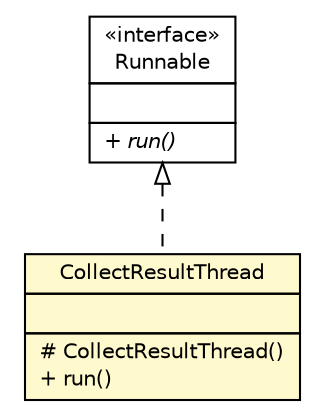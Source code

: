 #!/usr/local/bin/dot
#
# Class diagram 
# Generated by UMLGraph version R5_6 (http://www.umlgraph.org/)
#

digraph G {
	edge [fontname="Helvetica",fontsize=10,labelfontname="Helvetica",labelfontsize=10];
	node [fontname="Helvetica",fontsize=10,shape=plaintext];
	nodesep=0.25;
	ranksep=0.5;
	// sorcer.core.dispatch.ExertDispatcher.CollectResultThread
	c234849 [label=<<table title="sorcer.core.dispatch.ExertDispatcher.CollectResultThread" border="0" cellborder="1" cellspacing="0" cellpadding="2" port="p" bgcolor="lemonChiffon" href="./ExertDispatcher.CollectResultThread.html">
		<tr><td><table border="0" cellspacing="0" cellpadding="1">
<tr><td align="center" balign="center"> CollectResultThread </td></tr>
		</table></td></tr>
		<tr><td><table border="0" cellspacing="0" cellpadding="1">
<tr><td align="left" balign="left">  </td></tr>
		</table></td></tr>
		<tr><td><table border="0" cellspacing="0" cellpadding="1">
<tr><td align="left" balign="left"> # CollectResultThread() </td></tr>
<tr><td align="left" balign="left"> + run() </td></tr>
		</table></td></tr>
		</table>>, URL="./ExertDispatcher.CollectResultThread.html", fontname="Helvetica", fontcolor="black", fontsize=10.0];
	//sorcer.core.dispatch.ExertDispatcher.CollectResultThread implements java.lang.Runnable
	c235138:p -> c234849:p [dir=back,arrowtail=empty,style=dashed];
	// java.lang.Runnable
	c235138 [label=<<table title="java.lang.Runnable" border="0" cellborder="1" cellspacing="0" cellpadding="2" port="p" href="http://docs.oracle.com/javase/7/docs/api/java/lang/Runnable.html">
		<tr><td><table border="0" cellspacing="0" cellpadding="1">
<tr><td align="center" balign="center"> &#171;interface&#187; </td></tr>
<tr><td align="center" balign="center"> Runnable </td></tr>
		</table></td></tr>
		<tr><td><table border="0" cellspacing="0" cellpadding="1">
<tr><td align="left" balign="left">  </td></tr>
		</table></td></tr>
		<tr><td><table border="0" cellspacing="0" cellpadding="1">
<tr><td align="left" balign="left"><font face="Helvetica-Oblique" point-size="10.0"> + run() </font></td></tr>
		</table></td></tr>
		</table>>, URL="http://docs.oracle.com/javase/7/docs/api/java/lang/Runnable.html", fontname="Helvetica", fontcolor="black", fontsize=10.0];
}

